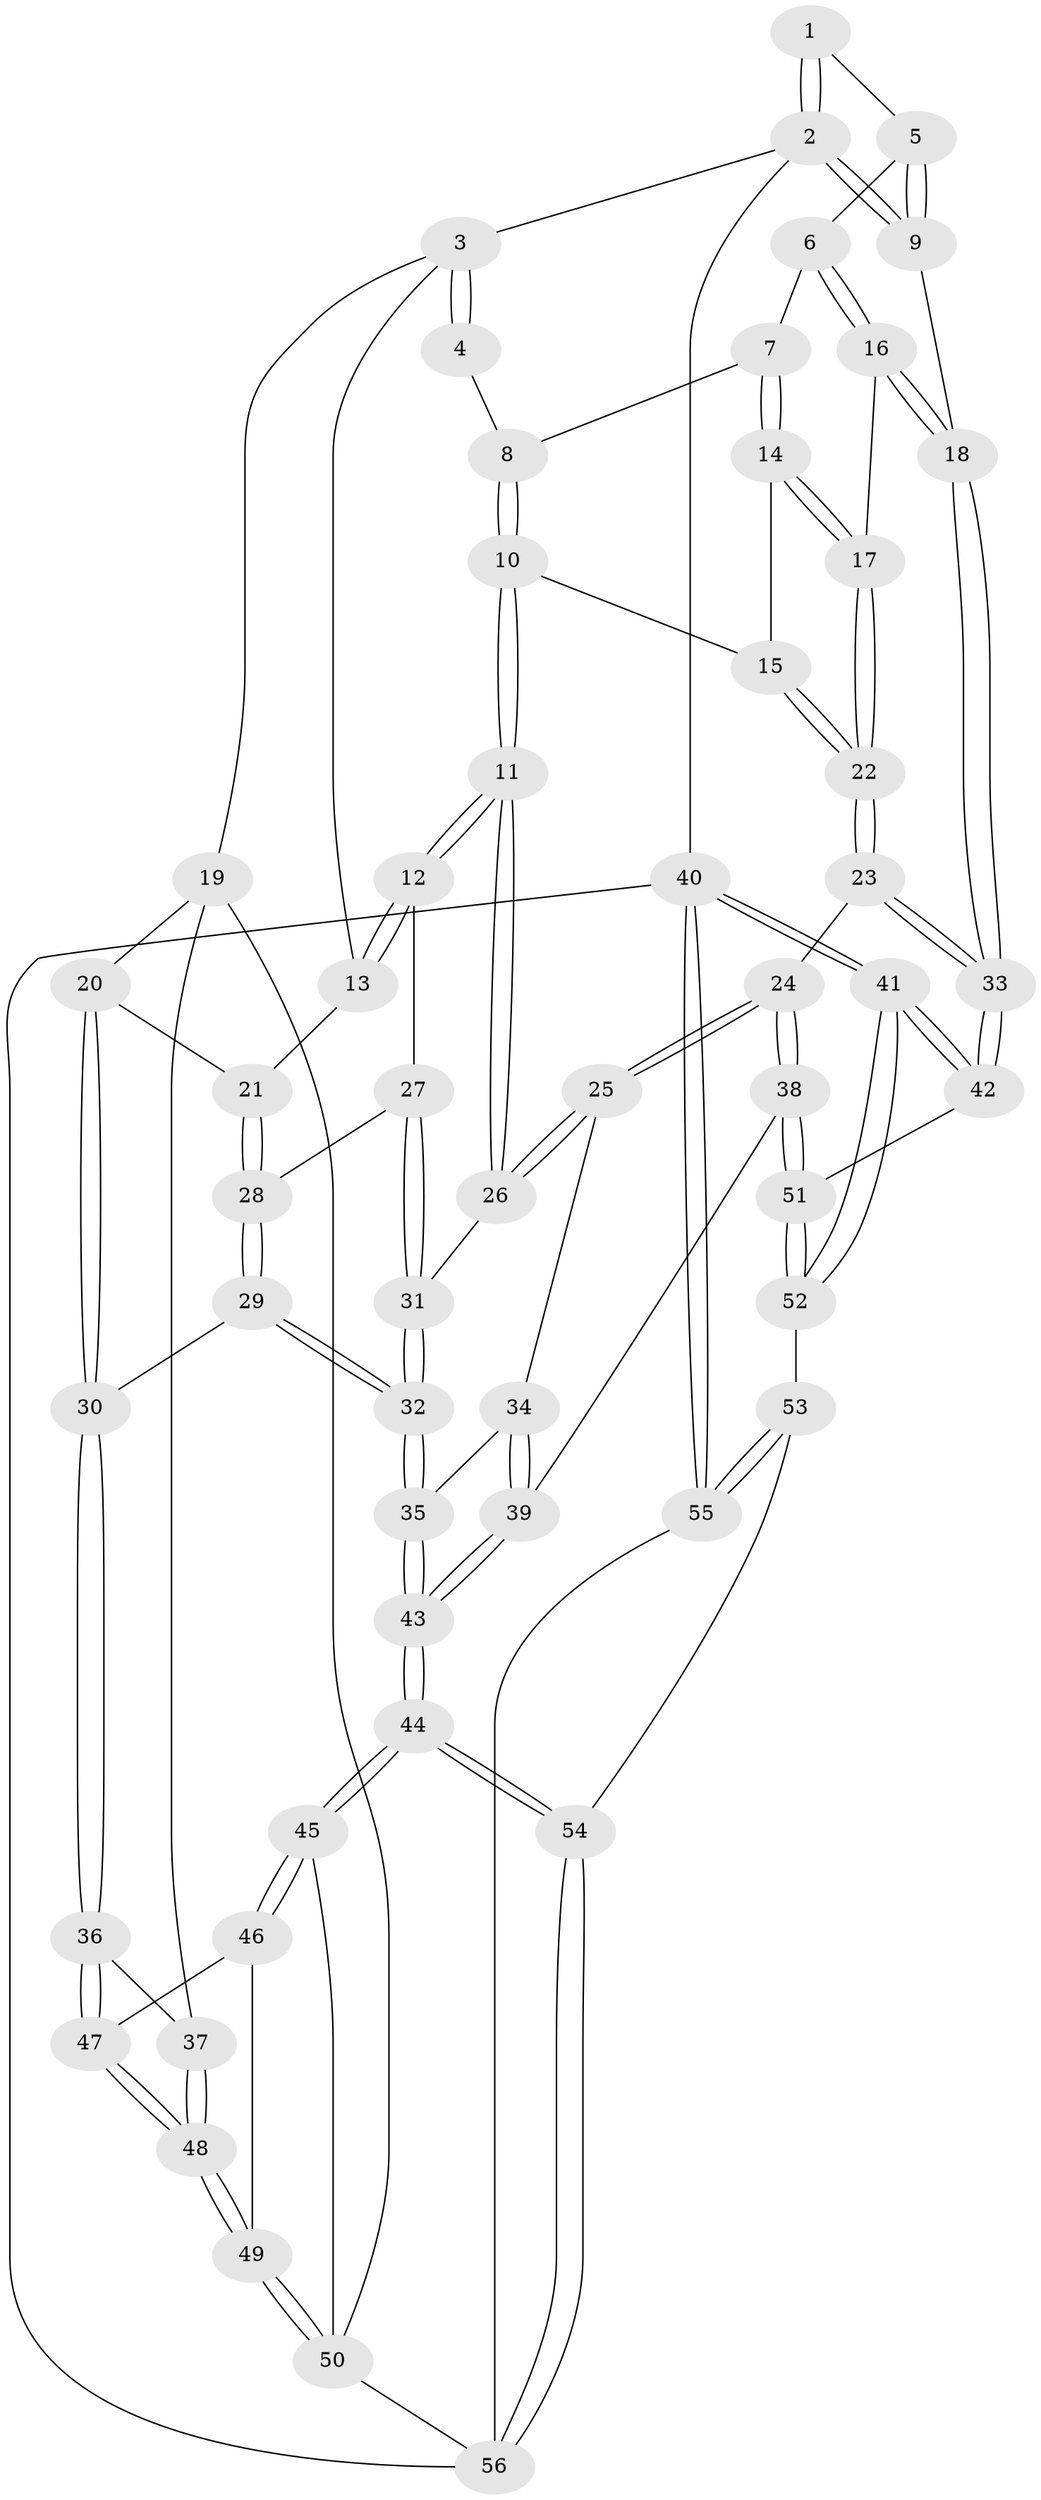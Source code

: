 // Generated by graph-tools (version 1.1) at 2025/59/03/09/25 04:59:45]
// undirected, 56 vertices, 136 edges
graph export_dot {
graph [start="1"]
  node [color=gray90,style=filled];
  1 [pos="+0.834825529153648+0"];
  2 [pos="+1+0"];
  3 [pos="+0.38320416515330996+0"];
  4 [pos="+0.6541813126918429+0"];
  5 [pos="+0.9883445149391746+0.15301371484044987"];
  6 [pos="+0.8362461944118587+0.1623925592634492"];
  7 [pos="+0.797458006221399+0.13011837802601933"];
  8 [pos="+0.7762224909233111+0.10095220668016162"];
  9 [pos="+1+0.16874117731700222"];
  10 [pos="+0.6347896062216869+0.2867648988809464"];
  11 [pos="+0.5269064873051432+0.29573853020278107"];
  12 [pos="+0.5063057348058602+0.25850343268859655"];
  13 [pos="+0.3780098194513902+0"];
  14 [pos="+0.7183921830837061+0.27613145930330096"];
  15 [pos="+0.6937790985210464+0.29994899815344844"];
  16 [pos="+0.8674121541850314+0.32330172923749284"];
  17 [pos="+0.8441932812721654+0.3552781347145203"];
  18 [pos="+1+0.36300579174752906"];
  19 [pos="+0+0.28872389537517"];
  20 [pos="+0.04969045393631464+0.22629153133260219"];
  21 [pos="+0.25275411409395676+0.12233071471537117"];
  22 [pos="+0.7763354319192451+0.47459376915350304"];
  23 [pos="+0.7762852154024934+0.47478088782851813"];
  24 [pos="+0.7016761969319009+0.5307003766560291"];
  25 [pos="+0.5693614349136719+0.45122846260253535"];
  26 [pos="+0.5390601005796872+0.42830188075690573"];
  27 [pos="+0.37199626910133604+0.37107522455366243"];
  28 [pos="+0.2687272244262505+0.3129384426349149"];
  29 [pos="+0.2436455199109855+0.49395634140148675"];
  30 [pos="+0.19298447671309207+0.5085084898607991"];
  31 [pos="+0.42585527023823727+0.480389694387268"];
  32 [pos="+0.34874324019979225+0.5382835725754248"];
  33 [pos="+1+0.6076819744508244"];
  34 [pos="+0.5020408552137757+0.5904135596236462"];
  35 [pos="+0.3666070834903818+0.5999966945815998"];
  36 [pos="+0.1546496679695861+0.5326294143693608"];
  37 [pos="+0+0.42962831467764384"];
  38 [pos="+0.6881841861236737+0.6965898625270974"];
  39 [pos="+0.606942014882196+0.7259809988977994"];
  40 [pos="+1+1"];
  41 [pos="+1+1"];
  42 [pos="+1+0.6399476263802135"];
  43 [pos="+0.40097578639943804+0.8245278312315707"];
  44 [pos="+0.3275364661436638+0.940676846985766"];
  45 [pos="+0.30240794982966535+0.9229153455270144"];
  46 [pos="+0.13740369704983146+0.6972183891995584"];
  47 [pos="+0.13452837818641533+0.6430471668894542"];
  48 [pos="+0+0.6060244498094424"];
  49 [pos="+0+0.8030154104024014"];
  50 [pos="+0+0.8120591584068664"];
  51 [pos="+0.7382885389678102+0.7414006168048235"];
  52 [pos="+0.7644144240462454+0.8238368401530595"];
  53 [pos="+0.734167889793162+0.8993873276689858"];
  54 [pos="+0.3377592213842054+1"];
  55 [pos="+0.7459157221366239+1"];
  56 [pos="+0.33685473838345825+1"];
  1 -- 2;
  1 -- 2;
  1 -- 5;
  2 -- 3;
  2 -- 9;
  2 -- 9;
  2 -- 40;
  3 -- 4;
  3 -- 4;
  3 -- 13;
  3 -- 19;
  4 -- 8;
  5 -- 6;
  5 -- 9;
  5 -- 9;
  6 -- 7;
  6 -- 16;
  6 -- 16;
  7 -- 8;
  7 -- 14;
  7 -- 14;
  8 -- 10;
  8 -- 10;
  9 -- 18;
  10 -- 11;
  10 -- 11;
  10 -- 15;
  11 -- 12;
  11 -- 12;
  11 -- 26;
  11 -- 26;
  12 -- 13;
  12 -- 13;
  12 -- 27;
  13 -- 21;
  14 -- 15;
  14 -- 17;
  14 -- 17;
  15 -- 22;
  15 -- 22;
  16 -- 17;
  16 -- 18;
  16 -- 18;
  17 -- 22;
  17 -- 22;
  18 -- 33;
  18 -- 33;
  19 -- 20;
  19 -- 37;
  19 -- 50;
  20 -- 21;
  20 -- 30;
  20 -- 30;
  21 -- 28;
  21 -- 28;
  22 -- 23;
  22 -- 23;
  23 -- 24;
  23 -- 33;
  23 -- 33;
  24 -- 25;
  24 -- 25;
  24 -- 38;
  24 -- 38;
  25 -- 26;
  25 -- 26;
  25 -- 34;
  26 -- 31;
  27 -- 28;
  27 -- 31;
  27 -- 31;
  28 -- 29;
  28 -- 29;
  29 -- 30;
  29 -- 32;
  29 -- 32;
  30 -- 36;
  30 -- 36;
  31 -- 32;
  31 -- 32;
  32 -- 35;
  32 -- 35;
  33 -- 42;
  33 -- 42;
  34 -- 35;
  34 -- 39;
  34 -- 39;
  35 -- 43;
  35 -- 43;
  36 -- 37;
  36 -- 47;
  36 -- 47;
  37 -- 48;
  37 -- 48;
  38 -- 39;
  38 -- 51;
  38 -- 51;
  39 -- 43;
  39 -- 43;
  40 -- 41;
  40 -- 41;
  40 -- 55;
  40 -- 55;
  40 -- 56;
  41 -- 42;
  41 -- 42;
  41 -- 52;
  41 -- 52;
  42 -- 51;
  43 -- 44;
  43 -- 44;
  44 -- 45;
  44 -- 45;
  44 -- 54;
  44 -- 54;
  45 -- 46;
  45 -- 46;
  45 -- 50;
  46 -- 47;
  46 -- 49;
  47 -- 48;
  47 -- 48;
  48 -- 49;
  48 -- 49;
  49 -- 50;
  49 -- 50;
  50 -- 56;
  51 -- 52;
  51 -- 52;
  52 -- 53;
  53 -- 54;
  53 -- 55;
  53 -- 55;
  54 -- 56;
  54 -- 56;
  55 -- 56;
}
